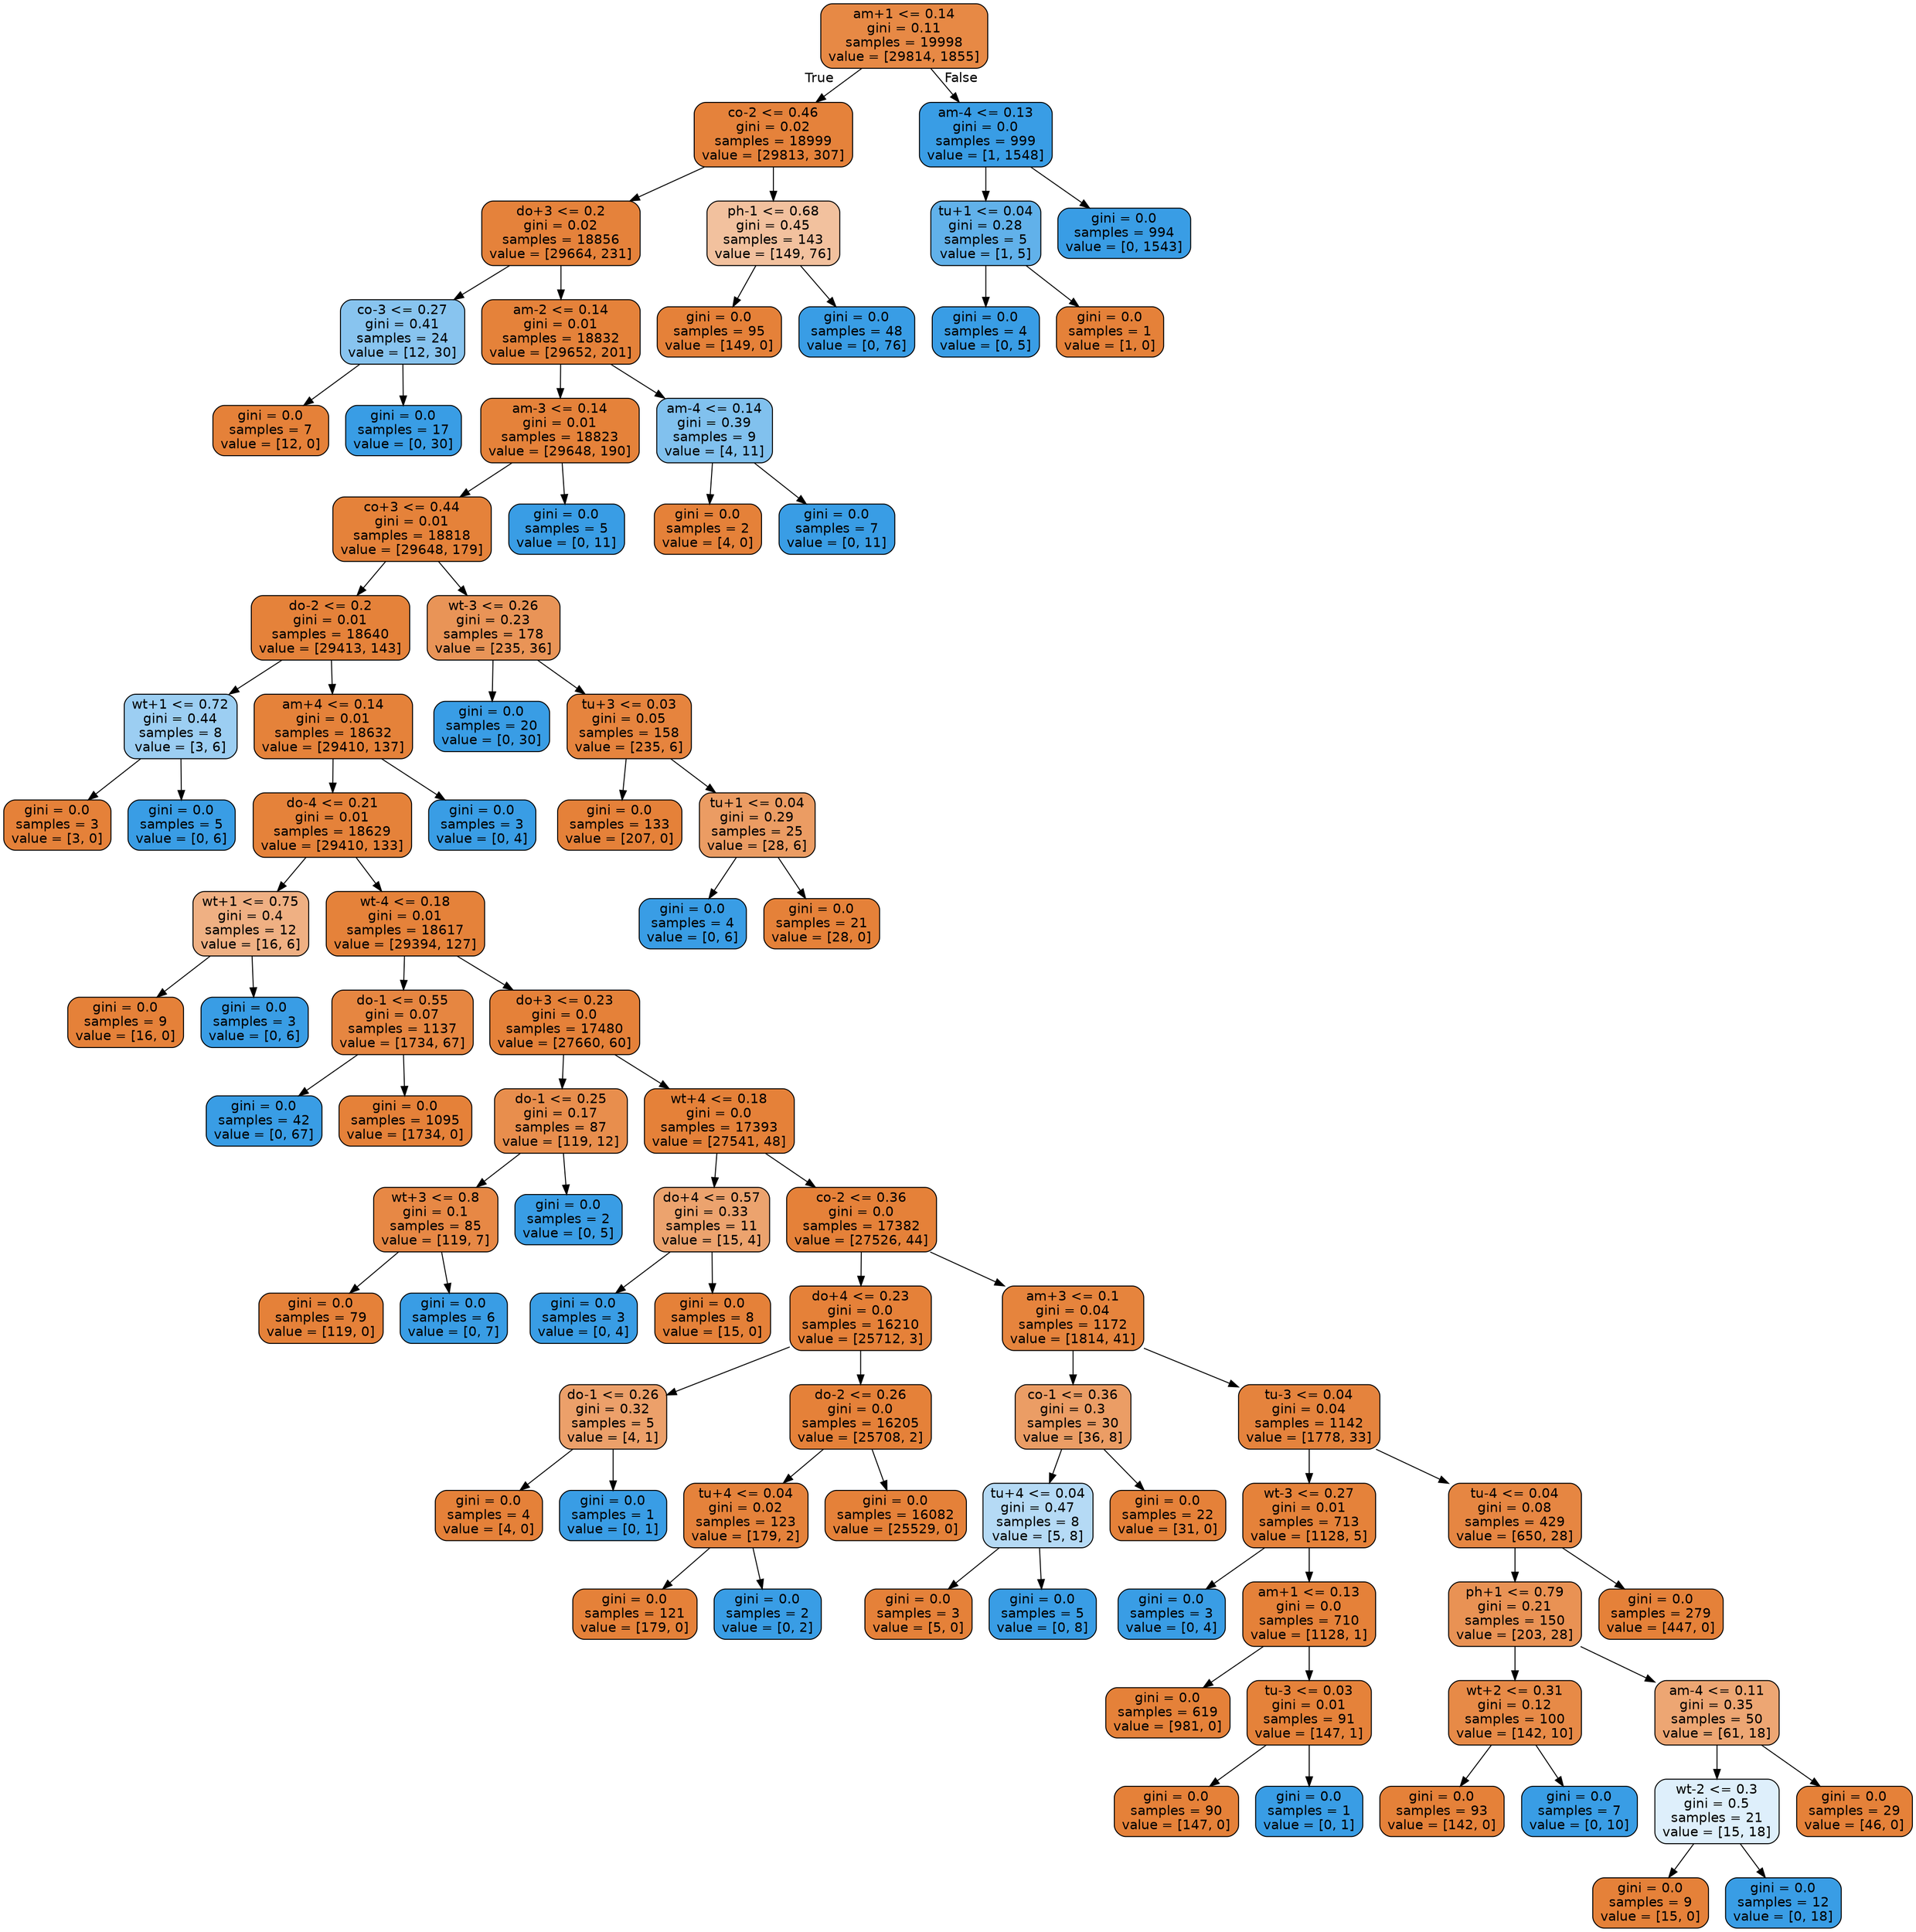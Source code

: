 digraph Tree {
node [shape=box, style="filled, rounded", color="black", fontname="helvetica"] ;
edge [fontname="helvetica"] ;
0 [label="am+1 <= 0.14\ngini = 0.11\nsamples = 19998\nvalue = [29814, 1855]", fillcolor="#e78945"] ;
1 [label="co-2 <= 0.46\ngini = 0.02\nsamples = 18999\nvalue = [29813, 307]", fillcolor="#e5823b"] ;
0 -> 1 [labeldistance=2.5, labelangle=45, headlabel="True"] ;
2 [label="do+3 <= 0.2\ngini = 0.02\nsamples = 18856\nvalue = [29664, 231]", fillcolor="#e5823b"] ;
1 -> 2 ;
3 [label="co-3 <= 0.27\ngini = 0.41\nsamples = 24\nvalue = [12, 30]", fillcolor="#88c4ef"] ;
2 -> 3 ;
4 [label="gini = 0.0\nsamples = 7\nvalue = [12, 0]", fillcolor="#e58139"] ;
3 -> 4 ;
5 [label="gini = 0.0\nsamples = 17\nvalue = [0, 30]", fillcolor="#399de5"] ;
3 -> 5 ;
6 [label="am-2 <= 0.14\ngini = 0.01\nsamples = 18832\nvalue = [29652, 201]", fillcolor="#e5823a"] ;
2 -> 6 ;
7 [label="am-3 <= 0.14\ngini = 0.01\nsamples = 18823\nvalue = [29648, 190]", fillcolor="#e5823a"] ;
6 -> 7 ;
8 [label="co+3 <= 0.44\ngini = 0.01\nsamples = 18818\nvalue = [29648, 179]", fillcolor="#e5823a"] ;
7 -> 8 ;
9 [label="do-2 <= 0.2\ngini = 0.01\nsamples = 18640\nvalue = [29413, 143]", fillcolor="#e5823a"] ;
8 -> 9 ;
10 [label="wt+1 <= 0.72\ngini = 0.44\nsamples = 8\nvalue = [3, 6]", fillcolor="#9ccef2"] ;
9 -> 10 ;
11 [label="gini = 0.0\nsamples = 3\nvalue = [3, 0]", fillcolor="#e58139"] ;
10 -> 11 ;
12 [label="gini = 0.0\nsamples = 5\nvalue = [0, 6]", fillcolor="#399de5"] ;
10 -> 12 ;
13 [label="am+4 <= 0.14\ngini = 0.01\nsamples = 18632\nvalue = [29410, 137]", fillcolor="#e5823a"] ;
9 -> 13 ;
14 [label="do-4 <= 0.21\ngini = 0.01\nsamples = 18629\nvalue = [29410, 133]", fillcolor="#e5823a"] ;
13 -> 14 ;
15 [label="wt+1 <= 0.75\ngini = 0.4\nsamples = 12\nvalue = [16, 6]", fillcolor="#efb083"] ;
14 -> 15 ;
16 [label="gini = 0.0\nsamples = 9\nvalue = [16, 0]", fillcolor="#e58139"] ;
15 -> 16 ;
17 [label="gini = 0.0\nsamples = 3\nvalue = [0, 6]", fillcolor="#399de5"] ;
15 -> 17 ;
18 [label="wt-4 <= 0.18\ngini = 0.01\nsamples = 18617\nvalue = [29394, 127]", fillcolor="#e5823a"] ;
14 -> 18 ;
19 [label="do-1 <= 0.55\ngini = 0.07\nsamples = 1137\nvalue = [1734, 67]", fillcolor="#e68641"] ;
18 -> 19 ;
20 [label="gini = 0.0\nsamples = 42\nvalue = [0, 67]", fillcolor="#399de5"] ;
19 -> 20 ;
21 [label="gini = 0.0\nsamples = 1095\nvalue = [1734, 0]", fillcolor="#e58139"] ;
19 -> 21 ;
22 [label="do+3 <= 0.23\ngini = 0.0\nsamples = 17480\nvalue = [27660, 60]", fillcolor="#e58139"] ;
18 -> 22 ;
23 [label="do-1 <= 0.25\ngini = 0.17\nsamples = 87\nvalue = [119, 12]", fillcolor="#e88e4d"] ;
22 -> 23 ;
24 [label="wt+3 <= 0.8\ngini = 0.1\nsamples = 85\nvalue = [119, 7]", fillcolor="#e78845"] ;
23 -> 24 ;
25 [label="gini = 0.0\nsamples = 79\nvalue = [119, 0]", fillcolor="#e58139"] ;
24 -> 25 ;
26 [label="gini = 0.0\nsamples = 6\nvalue = [0, 7]", fillcolor="#399de5"] ;
24 -> 26 ;
27 [label="gini = 0.0\nsamples = 2\nvalue = [0, 5]", fillcolor="#399de5"] ;
23 -> 27 ;
28 [label="wt+4 <= 0.18\ngini = 0.0\nsamples = 17393\nvalue = [27541, 48]", fillcolor="#e58139"] ;
22 -> 28 ;
29 [label="do+4 <= 0.57\ngini = 0.33\nsamples = 11\nvalue = [15, 4]", fillcolor="#eca36e"] ;
28 -> 29 ;
30 [label="gini = 0.0\nsamples = 3\nvalue = [0, 4]", fillcolor="#399de5"] ;
29 -> 30 ;
31 [label="gini = 0.0\nsamples = 8\nvalue = [15, 0]", fillcolor="#e58139"] ;
29 -> 31 ;
32 [label="co-2 <= 0.36\ngini = 0.0\nsamples = 17382\nvalue = [27526, 44]", fillcolor="#e58139"] ;
28 -> 32 ;
33 [label="do+4 <= 0.23\ngini = 0.0\nsamples = 16210\nvalue = [25712, 3]", fillcolor="#e58139"] ;
32 -> 33 ;
34 [label="do-1 <= 0.26\ngini = 0.32\nsamples = 5\nvalue = [4, 1]", fillcolor="#eca06a"] ;
33 -> 34 ;
35 [label="gini = 0.0\nsamples = 4\nvalue = [4, 0]", fillcolor="#e58139"] ;
34 -> 35 ;
36 [label="gini = 0.0\nsamples = 1\nvalue = [0, 1]", fillcolor="#399de5"] ;
34 -> 36 ;
37 [label="do-2 <= 0.26\ngini = 0.0\nsamples = 16205\nvalue = [25708, 2]", fillcolor="#e58139"] ;
33 -> 37 ;
38 [label="tu+4 <= 0.04\ngini = 0.02\nsamples = 123\nvalue = [179, 2]", fillcolor="#e5823b"] ;
37 -> 38 ;
39 [label="gini = 0.0\nsamples = 121\nvalue = [179, 0]", fillcolor="#e58139"] ;
38 -> 39 ;
40 [label="gini = 0.0\nsamples = 2\nvalue = [0, 2]", fillcolor="#399de5"] ;
38 -> 40 ;
41 [label="gini = 0.0\nsamples = 16082\nvalue = [25529, 0]", fillcolor="#e58139"] ;
37 -> 41 ;
42 [label="am+3 <= 0.1\ngini = 0.04\nsamples = 1172\nvalue = [1814, 41]", fillcolor="#e6843d"] ;
32 -> 42 ;
43 [label="co-1 <= 0.36\ngini = 0.3\nsamples = 30\nvalue = [36, 8]", fillcolor="#eb9d65"] ;
42 -> 43 ;
44 [label="tu+4 <= 0.04\ngini = 0.47\nsamples = 8\nvalue = [5, 8]", fillcolor="#b5daf5"] ;
43 -> 44 ;
45 [label="gini = 0.0\nsamples = 3\nvalue = [5, 0]", fillcolor="#e58139"] ;
44 -> 45 ;
46 [label="gini = 0.0\nsamples = 5\nvalue = [0, 8]", fillcolor="#399de5"] ;
44 -> 46 ;
47 [label="gini = 0.0\nsamples = 22\nvalue = [31, 0]", fillcolor="#e58139"] ;
43 -> 47 ;
48 [label="tu-3 <= 0.04\ngini = 0.04\nsamples = 1142\nvalue = [1778, 33]", fillcolor="#e5833d"] ;
42 -> 48 ;
49 [label="wt-3 <= 0.27\ngini = 0.01\nsamples = 713\nvalue = [1128, 5]", fillcolor="#e5823a"] ;
48 -> 49 ;
50 [label="gini = 0.0\nsamples = 3\nvalue = [0, 4]", fillcolor="#399de5"] ;
49 -> 50 ;
51 [label="am+1 <= 0.13\ngini = 0.0\nsamples = 710\nvalue = [1128, 1]", fillcolor="#e58139"] ;
49 -> 51 ;
52 [label="gini = 0.0\nsamples = 619\nvalue = [981, 0]", fillcolor="#e58139"] ;
51 -> 52 ;
53 [label="tu-3 <= 0.03\ngini = 0.01\nsamples = 91\nvalue = [147, 1]", fillcolor="#e5823a"] ;
51 -> 53 ;
54 [label="gini = 0.0\nsamples = 90\nvalue = [147, 0]", fillcolor="#e58139"] ;
53 -> 54 ;
55 [label="gini = 0.0\nsamples = 1\nvalue = [0, 1]", fillcolor="#399de5"] ;
53 -> 55 ;
56 [label="tu-4 <= 0.04\ngini = 0.08\nsamples = 429\nvalue = [650, 28]", fillcolor="#e68642"] ;
48 -> 56 ;
57 [label="ph+1 <= 0.79\ngini = 0.21\nsamples = 150\nvalue = [203, 28]", fillcolor="#e99254"] ;
56 -> 57 ;
58 [label="wt+2 <= 0.31\ngini = 0.12\nsamples = 100\nvalue = [142, 10]", fillcolor="#e78a47"] ;
57 -> 58 ;
59 [label="gini = 0.0\nsamples = 93\nvalue = [142, 0]", fillcolor="#e58139"] ;
58 -> 59 ;
60 [label="gini = 0.0\nsamples = 7\nvalue = [0, 10]", fillcolor="#399de5"] ;
58 -> 60 ;
61 [label="am-4 <= 0.11\ngini = 0.35\nsamples = 50\nvalue = [61, 18]", fillcolor="#eda673"] ;
57 -> 61 ;
62 [label="wt-2 <= 0.3\ngini = 0.5\nsamples = 21\nvalue = [15, 18]", fillcolor="#deeffb"] ;
61 -> 62 ;
63 [label="gini = 0.0\nsamples = 9\nvalue = [15, 0]", fillcolor="#e58139"] ;
62 -> 63 ;
64 [label="gini = 0.0\nsamples = 12\nvalue = [0, 18]", fillcolor="#399de5"] ;
62 -> 64 ;
65 [label="gini = 0.0\nsamples = 29\nvalue = [46, 0]", fillcolor="#e58139"] ;
61 -> 65 ;
66 [label="gini = 0.0\nsamples = 279\nvalue = [447, 0]", fillcolor="#e58139"] ;
56 -> 66 ;
67 [label="gini = 0.0\nsamples = 3\nvalue = [0, 4]", fillcolor="#399de5"] ;
13 -> 67 ;
68 [label="wt-3 <= 0.26\ngini = 0.23\nsamples = 178\nvalue = [235, 36]", fillcolor="#e99457"] ;
8 -> 68 ;
69 [label="gini = 0.0\nsamples = 20\nvalue = [0, 30]", fillcolor="#399de5"] ;
68 -> 69 ;
70 [label="tu+3 <= 0.03\ngini = 0.05\nsamples = 158\nvalue = [235, 6]", fillcolor="#e6843e"] ;
68 -> 70 ;
71 [label="gini = 0.0\nsamples = 133\nvalue = [207, 0]", fillcolor="#e58139"] ;
70 -> 71 ;
72 [label="tu+1 <= 0.04\ngini = 0.29\nsamples = 25\nvalue = [28, 6]", fillcolor="#eb9c63"] ;
70 -> 72 ;
73 [label="gini = 0.0\nsamples = 4\nvalue = [0, 6]", fillcolor="#399de5"] ;
72 -> 73 ;
74 [label="gini = 0.0\nsamples = 21\nvalue = [28, 0]", fillcolor="#e58139"] ;
72 -> 74 ;
75 [label="gini = 0.0\nsamples = 5\nvalue = [0, 11]", fillcolor="#399de5"] ;
7 -> 75 ;
76 [label="am-4 <= 0.14\ngini = 0.39\nsamples = 9\nvalue = [4, 11]", fillcolor="#81c1ee"] ;
6 -> 76 ;
77 [label="gini = 0.0\nsamples = 2\nvalue = [4, 0]", fillcolor="#e58139"] ;
76 -> 77 ;
78 [label="gini = 0.0\nsamples = 7\nvalue = [0, 11]", fillcolor="#399de5"] ;
76 -> 78 ;
79 [label="ph-1 <= 0.68\ngini = 0.45\nsamples = 143\nvalue = [149, 76]", fillcolor="#f2c19e"] ;
1 -> 79 ;
80 [label="gini = 0.0\nsamples = 95\nvalue = [149, 0]", fillcolor="#e58139"] ;
79 -> 80 ;
81 [label="gini = 0.0\nsamples = 48\nvalue = [0, 76]", fillcolor="#399de5"] ;
79 -> 81 ;
82 [label="am-4 <= 0.13\ngini = 0.0\nsamples = 999\nvalue = [1, 1548]", fillcolor="#399de5"] ;
0 -> 82 [labeldistance=2.5, labelangle=-45, headlabel="False"] ;
83 [label="tu+1 <= 0.04\ngini = 0.28\nsamples = 5\nvalue = [1, 5]", fillcolor="#61b1ea"] ;
82 -> 83 ;
84 [label="gini = 0.0\nsamples = 4\nvalue = [0, 5]", fillcolor="#399de5"] ;
83 -> 84 ;
85 [label="gini = 0.0\nsamples = 1\nvalue = [1, 0]", fillcolor="#e58139"] ;
83 -> 85 ;
86 [label="gini = 0.0\nsamples = 994\nvalue = [0, 1543]", fillcolor="#399de5"] ;
82 -> 86 ;
}
